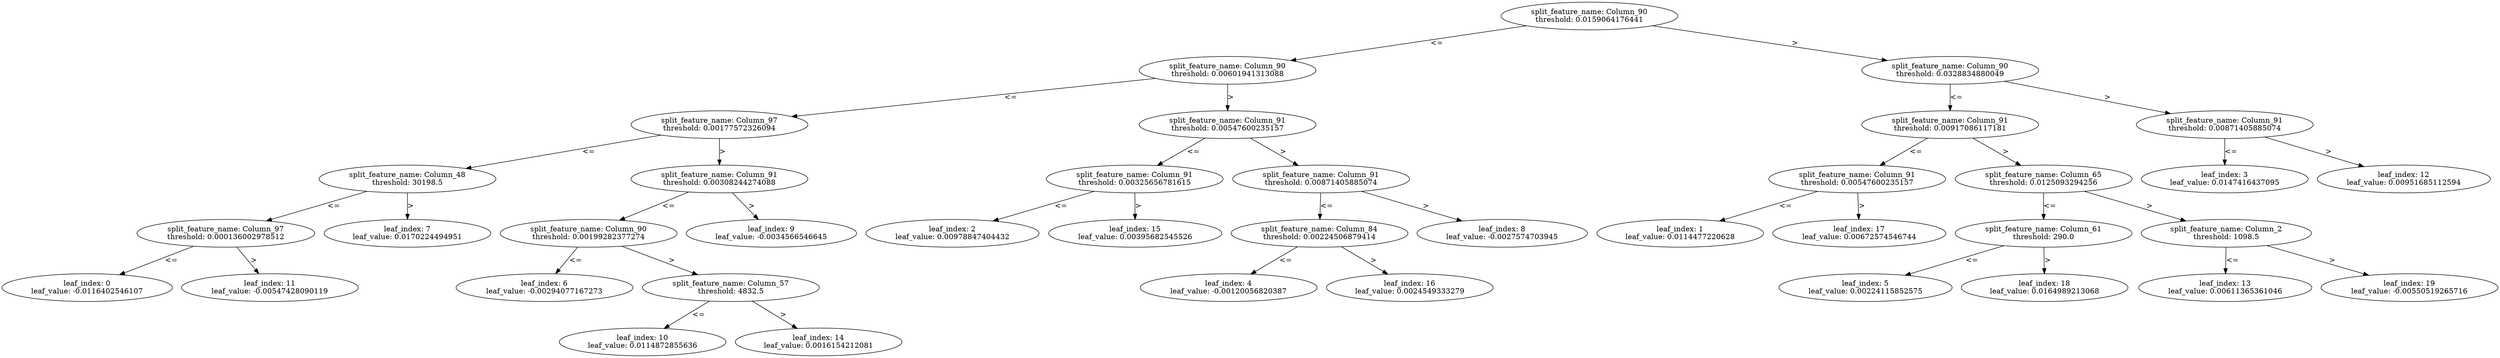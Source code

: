 digraph Tree23 {
	split0 [label="split_feature_name: Column_90\nthreshold: 0.0159064176441"]
	split1 [label="split_feature_name: Column_90\nthreshold: 0.00601941313088"]
	split5 [label="split_feature_name: Column_97\nthreshold: 0.00177572326094"]
	split6 [label="split_feature_name: Column_48\nthreshold: 30198.5"]
	split10 [label="split_feature_name: Column_97\nthreshold: 0.000136002978512"]
	leaf0 [label="leaf_index: 0\nleaf_value: -0.0116402546107"]
	split10 -> leaf0 [label="<="]
	leaf11 [label="leaf_index: 11\nleaf_value: -0.00547428090119"]
	split10 -> leaf11 [label=">"]
	split6 -> split10 [label="<="]
	leaf7 [label="leaf_index: 7\nleaf_value: 0.0170224494951"]
	split6 -> leaf7 [label=">"]
	split5 -> split6 [label="<="]
	split8 [label="split_feature_name: Column_91\nthreshold: 0.00308244274088"]
	split9 [label="split_feature_name: Column_90\nthreshold: 0.00199282377274"]
	leaf6 [label="leaf_index: 6\nleaf_value: -0.00294077167273"]
	split9 -> leaf6 [label="<="]
	split13 [label="split_feature_name: Column_57\nthreshold: 4832.5"]
	leaf10 [label="leaf_index: 10\nleaf_value: 0.0114872855636"]
	split13 -> leaf10 [label="<="]
	leaf14 [label="leaf_index: 14\nleaf_value: 0.0016154212081"]
	split13 -> leaf14 [label=">"]
	split9 -> split13 [label=">"]
	split8 -> split9 [label="<="]
	leaf9 [label="leaf_index: 9\nleaf_value: -0.0034566546645"]
	split8 -> leaf9 [label=">"]
	split5 -> split8 [label=">"]
	split1 -> split5 [label="<="]
	split3 [label="split_feature_name: Column_91\nthreshold: 0.00547600235157"]
	split14 [label="split_feature_name: Column_91\nthreshold: 0.00325656781615"]
	leaf2 [label="leaf_index: 2\nleaf_value: 0.00978847404432"]
	split14 -> leaf2 [label="<="]
	leaf15 [label="leaf_index: 15\nleaf_value: 0.00395682545526"]
	split14 -> leaf15 [label=">"]
	split3 -> split14 [label="<="]
	split7 [label="split_feature_name: Column_91\nthreshold: 0.00871405885074"]
	split15 [label="split_feature_name: Column_84\nthreshold: 0.00224506879414"]
	leaf4 [label="leaf_index: 4\nleaf_value: -0.00120056820387"]
	split15 -> leaf4 [label="<="]
	leaf16 [label="leaf_index: 16\nleaf_value: 0.0024549333279"]
	split15 -> leaf16 [label=">"]
	split7 -> split15 [label="<="]
	leaf8 [label="leaf_index: 8\nleaf_value: -0.0027574703945"]
	split7 -> leaf8 [label=">"]
	split3 -> split7 [label=">"]
	split1 -> split3 [label=">"]
	split0 -> split1 [label="<="]
	split2 [label="split_feature_name: Column_90\nthreshold: 0.0328834880049"]
	split4 [label="split_feature_name: Column_91\nthreshold: 0.00917086117181"]
	split16 [label="split_feature_name: Column_91\nthreshold: 0.00547600235157"]
	leaf1 [label="leaf_index: 1\nleaf_value: 0.0114477220628"]
	split16 -> leaf1 [label="<="]
	leaf17 [label="leaf_index: 17\nleaf_value: 0.00672574546744"]
	split16 -> leaf17 [label=">"]
	split4 -> split16 [label="<="]
	split12 [label="split_feature_name: Column_65\nthreshold: 0.0125093294256"]
	split17 [label="split_feature_name: Column_61\nthreshold: 290.0"]
	leaf5 [label="leaf_index: 5\nleaf_value: 0.00224115852575"]
	split17 -> leaf5 [label="<="]
	leaf18 [label="leaf_index: 18\nleaf_value: 0.0164989213068"]
	split17 -> leaf18 [label=">"]
	split12 -> split17 [label="<="]
	split18 [label="split_feature_name: Column_2\nthreshold: 1098.5"]
	leaf13 [label="leaf_index: 13\nleaf_value: 0.00611365361046"]
	split18 -> leaf13 [label="<="]
	leaf19 [label="leaf_index: 19\nleaf_value: -0.00550519265716"]
	split18 -> leaf19 [label=">"]
	split12 -> split18 [label=">"]
	split4 -> split12 [label=">"]
	split2 -> split4 [label="<="]
	split11 [label="split_feature_name: Column_91\nthreshold: 0.00871405885074"]
	leaf3 [label="leaf_index: 3\nleaf_value: 0.0147416437095"]
	split11 -> leaf3 [label="<="]
	leaf12 [label="leaf_index: 12\nleaf_value: 0.00951685112594"]
	split11 -> leaf12 [label=">"]
	split2 -> split11 [label=">"]
	split0 -> split2 [label=">"]
}
